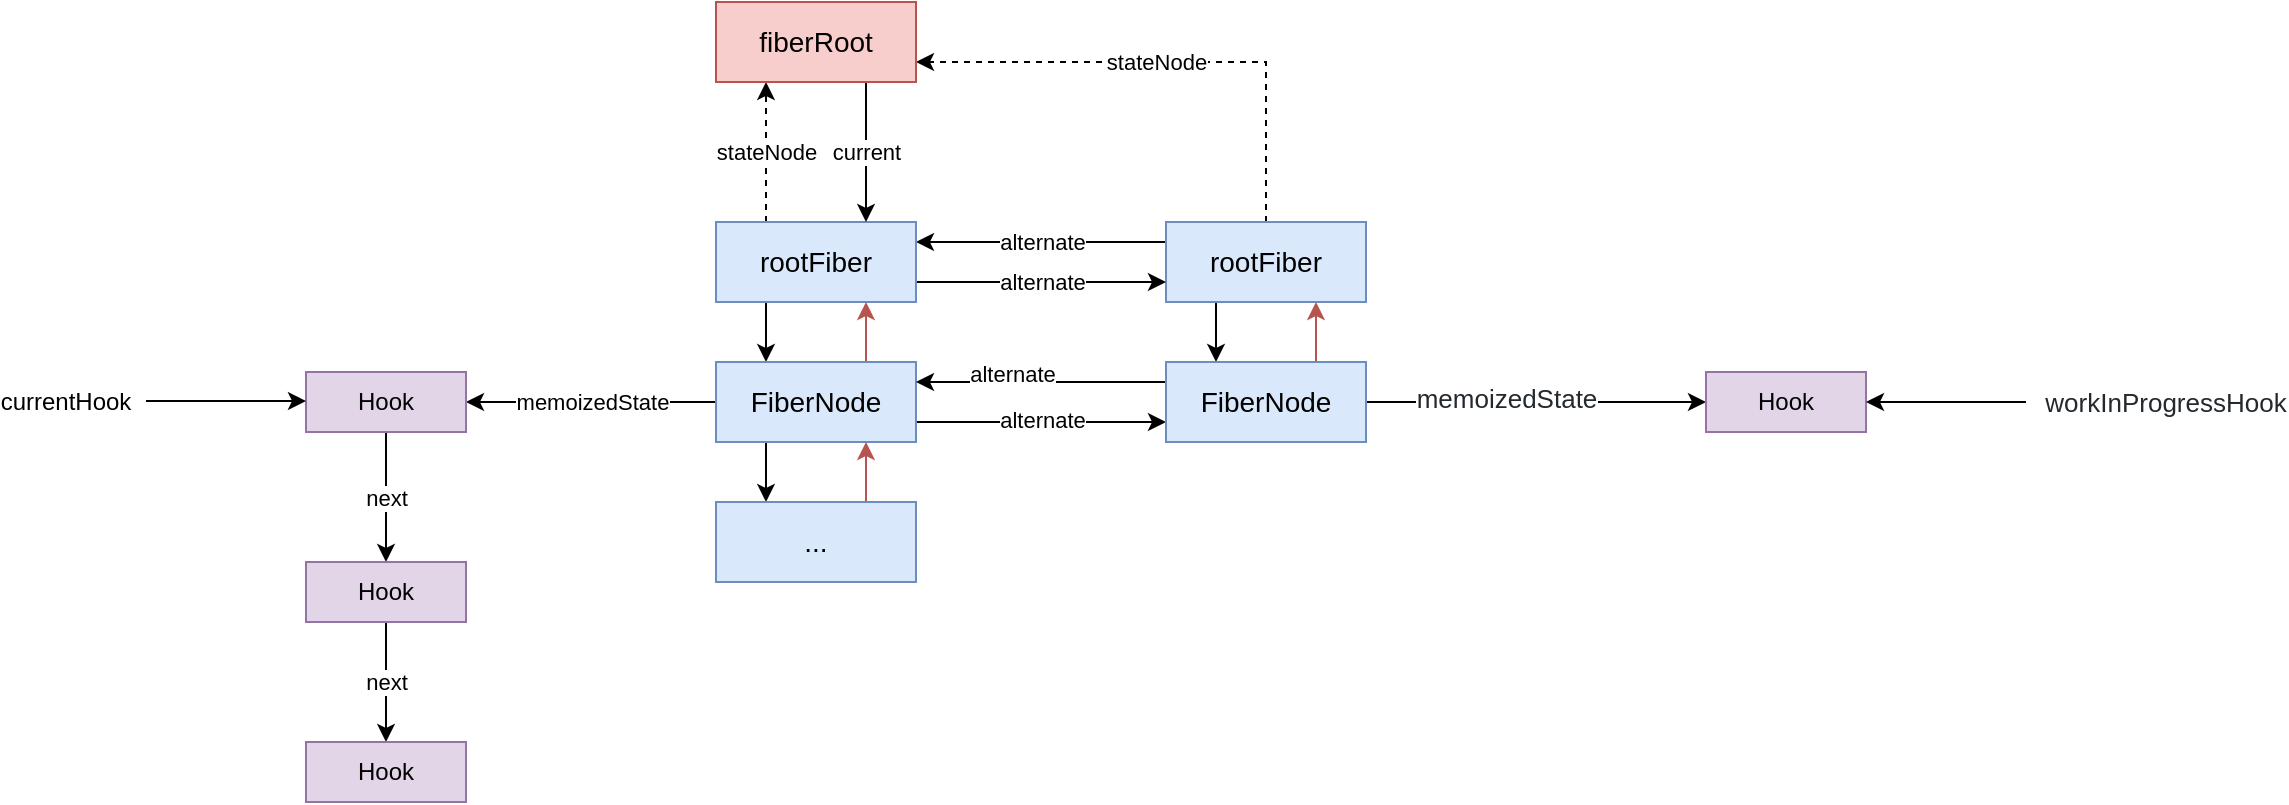 <mxfile version="13.9.7" type="google"><diagram id="nC9h0Mhfy9gdArUiUpZw" name="Page-1"><mxGraphModel dx="1966" dy="741" grid="1" gridSize="10" guides="1" tooltips="1" connect="1" arrows="1" fold="1" page="1" pageScale="1" pageWidth="827" pageHeight="1169" math="0" shadow="0"><root><mxCell id="0"/><mxCell id="1" parent="0"/><mxCell id="l6urwsiMf6GgYgwiaNzA-3" style="edgeStyle=orthogonalEdgeStyle;rounded=0;orthogonalLoop=1;jettySize=auto;html=1;exitX=0.25;exitY=1;exitDx=0;exitDy=0;entryX=0.25;entryY=0;entryDx=0;entryDy=0;" parent="1" source="l6urwsiMf6GgYgwiaNzA-1" edge="1"><mxGeometry relative="1" as="geometry"><mxPoint x="235" y="190" as="targetPoint"/></mxGeometry></mxCell><mxCell id="B-VfbZA8a6Hf5e2AseTJ-5" style="edgeStyle=orthogonalEdgeStyle;rounded=0;orthogonalLoop=1;jettySize=auto;html=1;exitX=0.5;exitY=0;exitDx=0;exitDy=0;entryX=1;entryY=0.75;entryDx=0;entryDy=0;dashed=1;" parent="1" source="l6urwsiMf6GgYgwiaNzA-1" target="B-VfbZA8a6Hf5e2AseTJ-4" edge="1"><mxGeometry relative="1" as="geometry"/></mxCell><mxCell id="B-VfbZA8a6Hf5e2AseTJ-6" value="stateNode" style="edgeLabel;html=1;align=center;verticalAlign=middle;resizable=0;points=[];" parent="B-VfbZA8a6Hf5e2AseTJ-5" vertex="1" connectable="0"><mxGeometry x="0.059" relative="1" as="geometry"><mxPoint as="offset"/></mxGeometry></mxCell><mxCell id="B-VfbZA8a6Hf5e2AseTJ-10" value="alternate" style="edgeStyle=orthogonalEdgeStyle;rounded=0;orthogonalLoop=1;jettySize=auto;html=1;exitX=0;exitY=0.25;exitDx=0;exitDy=0;entryX=1;entryY=0.25;entryDx=0;entryDy=0;" parent="1" source="l6urwsiMf6GgYgwiaNzA-1" target="B-VfbZA8a6Hf5e2AseTJ-3" edge="1"><mxGeometry relative="1" as="geometry"/></mxCell><mxCell id="l6urwsiMf6GgYgwiaNzA-1" value="&lt;font style=&quot;font-size: 14px&quot;&gt;rootFiber&lt;/font&gt;" style="rounded=0;whiteSpace=wrap;html=1;fillColor=#dae8fc;strokeColor=#6c8ebf;" parent="1" vertex="1"><mxGeometry x="210" y="120" width="100" height="40" as="geometry"/></mxCell><mxCell id="l6urwsiMf6GgYgwiaNzA-4" style="edgeStyle=orthogonalEdgeStyle;rounded=0;orthogonalLoop=1;jettySize=auto;html=1;exitX=0.75;exitY=0;exitDx=0;exitDy=0;entryX=0.75;entryY=1;entryDx=0;entryDy=0;fillColor=#f8cecc;strokeColor=#b85450;" parent="1" target="l6urwsiMf6GgYgwiaNzA-1" edge="1"><mxGeometry relative="1" as="geometry"><mxPoint x="285" y="190" as="sourcePoint"/></mxGeometry></mxCell><mxCell id="B-VfbZA8a6Hf5e2AseTJ-8" value="stateNode" style="edgeStyle=orthogonalEdgeStyle;rounded=0;orthogonalLoop=1;jettySize=auto;html=1;exitX=0.25;exitY=0;exitDx=0;exitDy=0;entryX=0.25;entryY=1;entryDx=0;entryDy=0;dashed=1;" parent="1" source="B-VfbZA8a6Hf5e2AseTJ-3" target="B-VfbZA8a6Hf5e2AseTJ-4" edge="1"><mxGeometry relative="1" as="geometry"/></mxCell><mxCell id="B-VfbZA8a6Hf5e2AseTJ-9" value="alternate" style="edgeStyle=orthogonalEdgeStyle;rounded=0;orthogonalLoop=1;jettySize=auto;html=1;exitX=1;exitY=0.75;exitDx=0;exitDy=0;entryX=0;entryY=0.75;entryDx=0;entryDy=0;" parent="1" source="B-VfbZA8a6Hf5e2AseTJ-3" target="l6urwsiMf6GgYgwiaNzA-1" edge="1"><mxGeometry relative="1" as="geometry"/></mxCell><mxCell id="vxZiXcDc0syYlR95-Hwj-3" style="edgeStyle=orthogonalEdgeStyle;rounded=0;orthogonalLoop=1;jettySize=auto;html=1;exitX=0.25;exitY=1;exitDx=0;exitDy=0;entryX=0.25;entryY=0;entryDx=0;entryDy=0;" parent="1" source="B-VfbZA8a6Hf5e2AseTJ-3" target="vxZiXcDc0syYlR95-Hwj-2" edge="1"><mxGeometry relative="1" as="geometry"/></mxCell><mxCell id="B-VfbZA8a6Hf5e2AseTJ-3" value="&lt;font style=&quot;font-size: 14px&quot;&gt;rootFiber&lt;/font&gt;" style="rounded=0;whiteSpace=wrap;html=1;fillColor=#dae8fc;strokeColor=#6c8ebf;" parent="1" vertex="1"><mxGeometry x="-15" y="120" width="100" height="40" as="geometry"/></mxCell><mxCell id="B-VfbZA8a6Hf5e2AseTJ-7" value="current" style="edgeStyle=orthogonalEdgeStyle;rounded=0;orthogonalLoop=1;jettySize=auto;html=1;exitX=0.75;exitY=1;exitDx=0;exitDy=0;entryX=0.75;entryY=0;entryDx=0;entryDy=0;" parent="1" source="B-VfbZA8a6Hf5e2AseTJ-4" target="B-VfbZA8a6Hf5e2AseTJ-3" edge="1"><mxGeometry relative="1" as="geometry"/></mxCell><mxCell id="B-VfbZA8a6Hf5e2AseTJ-4" value="&lt;font style=&quot;font-size: 14px&quot;&gt;fiberRoot&lt;/font&gt;" style="rounded=0;whiteSpace=wrap;html=1;fillColor=#f8cecc;strokeColor=#b85450;" parent="1" vertex="1"><mxGeometry x="-15" y="10" width="100" height="40" as="geometry"/></mxCell><mxCell id="vxZiXcDc0syYlR95-Hwj-4" style="edgeStyle=orthogonalEdgeStyle;rounded=0;orthogonalLoop=1;jettySize=auto;html=1;exitX=0.75;exitY=0;exitDx=0;exitDy=0;entryX=0.75;entryY=1;entryDx=0;entryDy=0;strokeColor=#B85450;" parent="1" source="vxZiXcDc0syYlR95-Hwj-2" target="B-VfbZA8a6Hf5e2AseTJ-3" edge="1"><mxGeometry relative="1" as="geometry"/></mxCell><mxCell id="vxZiXcDc0syYlR95-Hwj-8" value="memoizedState" style="edgeStyle=orthogonalEdgeStyle;rounded=0;orthogonalLoop=1;jettySize=auto;html=1;exitX=0;exitY=0.5;exitDx=0;exitDy=0;" parent="1" source="vxZiXcDc0syYlR95-Hwj-2" target="vxZiXcDc0syYlR95-Hwj-6" edge="1"><mxGeometry relative="1" as="geometry"/></mxCell><mxCell id="vxZiXcDc0syYlR95-Hwj-18" style="edgeStyle=orthogonalEdgeStyle;rounded=0;orthogonalLoop=1;jettySize=auto;html=1;exitX=1;exitY=0.75;exitDx=0;exitDy=0;entryX=0;entryY=0.75;entryDx=0;entryDy=0;strokeColor=#000000;" parent="1" source="vxZiXcDc0syYlR95-Hwj-2" target="vxZiXcDc0syYlR95-Hwj-5" edge="1"><mxGeometry relative="1" as="geometry"/></mxCell><mxCell id="vxZiXcDc0syYlR95-Hwj-20" value="alternate" style="edgeLabel;html=1;align=center;verticalAlign=middle;resizable=0;points=[];" parent="vxZiXcDc0syYlR95-Hwj-18" vertex="1" connectable="0"><mxGeometry x="0.008" y="1" relative="1" as="geometry"><mxPoint as="offset"/></mxGeometry></mxCell><mxCell id="vxZiXcDc0syYlR95-Hwj-29" style="edgeStyle=orthogonalEdgeStyle;rounded=0;orthogonalLoop=1;jettySize=auto;html=1;exitX=0.25;exitY=1;exitDx=0;exitDy=0;entryX=0.25;entryY=0;entryDx=0;entryDy=0;strokeColor=#000000;" parent="1" source="vxZiXcDc0syYlR95-Hwj-2" target="vxZiXcDc0syYlR95-Hwj-27" edge="1"><mxGeometry relative="1" as="geometry"/></mxCell><mxCell id="vxZiXcDc0syYlR95-Hwj-2" value="&lt;font style=&quot;font-size: 14px&quot;&gt;FiberNode&lt;/font&gt;" style="rounded=0;whiteSpace=wrap;html=1;fillColor=#dae8fc;strokeColor=#6c8ebf;" parent="1" vertex="1"><mxGeometry x="-15" y="190" width="100" height="40" as="geometry"/></mxCell><mxCell id="vxZiXcDc0syYlR95-Hwj-17" style="edgeStyle=orthogonalEdgeStyle;rounded=0;orthogonalLoop=1;jettySize=auto;html=1;exitX=0;exitY=0.25;exitDx=0;exitDy=0;entryX=1;entryY=0.25;entryDx=0;entryDy=0;strokeColor=#000000;" parent="1" source="vxZiXcDc0syYlR95-Hwj-5" target="vxZiXcDc0syYlR95-Hwj-2" edge="1"><mxGeometry relative="1" as="geometry"/></mxCell><mxCell id="vxZiXcDc0syYlR95-Hwj-19" value="alternate" style="edgeLabel;html=1;align=center;verticalAlign=middle;resizable=0;points=[];" parent="vxZiXcDc0syYlR95-Hwj-17" vertex="1" connectable="0"><mxGeometry x="0.232" y="-4" relative="1" as="geometry"><mxPoint as="offset"/></mxGeometry></mxCell><mxCell id="vxZiXcDc0syYlR95-Hwj-22" style="edgeStyle=orthogonalEdgeStyle;rounded=0;orthogonalLoop=1;jettySize=auto;html=1;exitX=1;exitY=0.5;exitDx=0;exitDy=0;strokeColor=#000000;" parent="1" source="vxZiXcDc0syYlR95-Hwj-5" target="vxZiXcDc0syYlR95-Hwj-21" edge="1"><mxGeometry relative="1" as="geometry"/></mxCell><mxCell id="vxZiXcDc0syYlR95-Hwj-23" value="&lt;div style=&quot;color: rgb(36 , 41 , 46) ; font-size: 13px ; line-height: 20px&quot;&gt;memoizedState&lt;/div&gt;" style="edgeLabel;html=1;align=center;verticalAlign=middle;resizable=0;points=[];" parent="vxZiXcDc0syYlR95-Hwj-22" vertex="1" connectable="0"><mxGeometry x="-0.183" y="2" relative="1" as="geometry"><mxPoint as="offset"/></mxGeometry></mxCell><mxCell id="vxZiXcDc0syYlR95-Hwj-5" value="&lt;font style=&quot;font-size: 14px&quot;&gt;FiberNode&lt;/font&gt;" style="rounded=0;whiteSpace=wrap;html=1;fillColor=#dae8fc;strokeColor=#6c8ebf;" parent="1" vertex="1"><mxGeometry x="210" y="190" width="100" height="40" as="geometry"/></mxCell><mxCell id="vxZiXcDc0syYlR95-Hwj-9" value="next" style="edgeStyle=orthogonalEdgeStyle;rounded=0;orthogonalLoop=1;jettySize=auto;html=1;exitX=0.5;exitY=1;exitDx=0;exitDy=0;entryX=0.5;entryY=0;entryDx=0;entryDy=0;strokeColor=#000000;" parent="1" source="vxZiXcDc0syYlR95-Hwj-6" target="vxZiXcDc0syYlR95-Hwj-7" edge="1"><mxGeometry relative="1" as="geometry"/></mxCell><mxCell id="vxZiXcDc0syYlR95-Hwj-6" value="Hook" style="rounded=0;whiteSpace=wrap;html=1;fillColor=#e1d5e7;strokeColor=#9673a6;" parent="1" vertex="1"><mxGeometry x="-220" y="195" width="80" height="30" as="geometry"/></mxCell><mxCell id="vxZiXcDc0syYlR95-Hwj-13" value="next" style="edgeStyle=orthogonalEdgeStyle;rounded=0;orthogonalLoop=1;jettySize=auto;html=1;strokeColor=#000000;" parent="1" source="vxZiXcDc0syYlR95-Hwj-7" target="vxZiXcDc0syYlR95-Hwj-12" edge="1"><mxGeometry relative="1" as="geometry"/></mxCell><mxCell id="vxZiXcDc0syYlR95-Hwj-7" value="Hook" style="rounded=0;whiteSpace=wrap;html=1;fillColor=#e1d5e7;strokeColor=#9673a6;" parent="1" vertex="1"><mxGeometry x="-220" y="290" width="80" height="30" as="geometry"/></mxCell><mxCell id="vxZiXcDc0syYlR95-Hwj-12" value="Hook" style="rounded=0;whiteSpace=wrap;html=1;fillColor=#e1d5e7;strokeColor=#9673a6;" parent="1" vertex="1"><mxGeometry x="-220" y="380" width="80" height="30" as="geometry"/></mxCell><mxCell id="vxZiXcDc0syYlR95-Hwj-14" value="" style="endArrow=classic;html=1;strokeColor=#000000;" parent="1" edge="1"><mxGeometry width="50" height="50" relative="1" as="geometry"><mxPoint x="-300" y="209.5" as="sourcePoint"/><mxPoint x="-220" y="209.5" as="targetPoint"/></mxGeometry></mxCell><mxCell id="vxZiXcDc0syYlR95-Hwj-15" value="currentHook" style="text;html=1;strokeColor=none;fillColor=none;align=center;verticalAlign=middle;whiteSpace=wrap;rounded=0;" parent="1" vertex="1"><mxGeometry x="-360" y="200" width="40" height="20" as="geometry"/></mxCell><mxCell id="vxZiXcDc0syYlR95-Hwj-21" value="Hook" style="rounded=0;whiteSpace=wrap;html=1;fillColor=#e1d5e7;strokeColor=#9673a6;" parent="1" vertex="1"><mxGeometry x="480" y="195" width="80" height="30" as="geometry"/></mxCell><mxCell id="vxZiXcDc0syYlR95-Hwj-24" value="" style="endArrow=classic;html=1;strokeColor=#000000;entryX=1;entryY=0.5;entryDx=0;entryDy=0;" parent="1" target="vxZiXcDc0syYlR95-Hwj-21" edge="1"><mxGeometry width="50" height="50" relative="1" as="geometry"><mxPoint x="640" y="210" as="sourcePoint"/><mxPoint x="160" y="260" as="targetPoint"/></mxGeometry></mxCell><mxCell id="vxZiXcDc0syYlR95-Hwj-25" value="&lt;div style=&quot;color: rgb(36 , 41 , 46) ; background-color: rgb(255 , 255 , 255) ; font-size: 13px ; line-height: 20px&quot;&gt;workInProgressHook&lt;/div&gt;" style="text;html=1;strokeColor=none;fillColor=none;align=center;verticalAlign=middle;whiteSpace=wrap;rounded=0;" parent="1" vertex="1"><mxGeometry x="690" y="200" width="40" height="20" as="geometry"/></mxCell><mxCell id="vxZiXcDc0syYlR95-Hwj-30" style="edgeStyle=orthogonalEdgeStyle;rounded=0;orthogonalLoop=1;jettySize=auto;html=1;exitX=0.75;exitY=0;exitDx=0;exitDy=0;entryX=0.75;entryY=1;entryDx=0;entryDy=0;strokeColor=#B85450;" parent="1" source="vxZiXcDc0syYlR95-Hwj-27" target="vxZiXcDc0syYlR95-Hwj-2" edge="1"><mxGeometry relative="1" as="geometry"/></mxCell><mxCell id="vxZiXcDc0syYlR95-Hwj-27" value="&lt;font style=&quot;font-size: 14px&quot;&gt;...&lt;/font&gt;" style="rounded=0;whiteSpace=wrap;html=1;fillColor=#dae8fc;strokeColor=#6c8ebf;" parent="1" vertex="1"><mxGeometry x="-15" y="260" width="100" height="40" as="geometry"/></mxCell></root></mxGraphModel></diagram></mxfile>